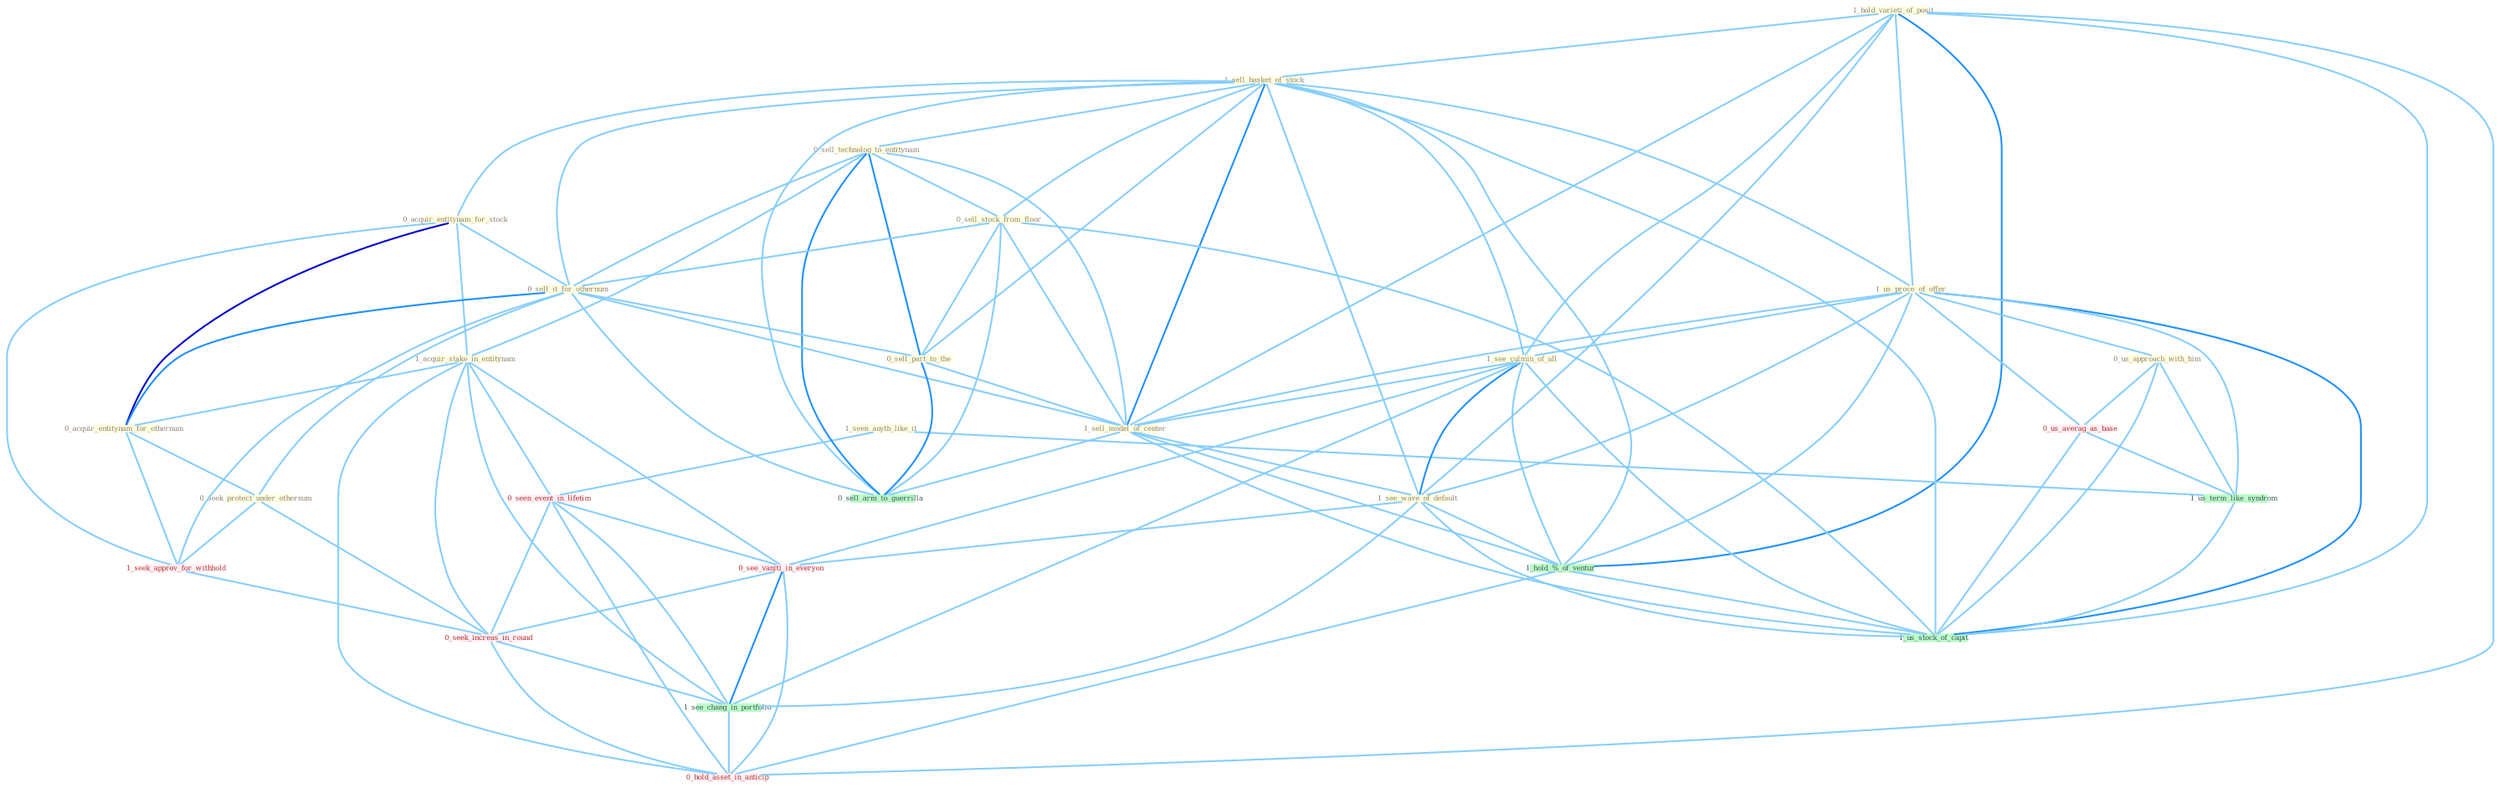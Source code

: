 Graph G{ 
    node
    [shape=polygon,style=filled,width=.5,height=.06,color="#BDFCC9",fixedsize=true,fontsize=4,
    fontcolor="#2f4f4f"];
    {node
    [color="#ffffe0", fontcolor="#8b7d6b"] "1_hold_varieti_of_posit " "1_sell_basket_of_stock " "1_seen_anyth_like_it " "0_acquir_entitynam_for_stock " "0_sell_technolog_to_entitynam " "1_us_proce_of_offer " "0_sell_stock_from_floor " "1_see_culmin_of_all " "0_sell_it_for_othernum " "1_acquir_stake_in_entitynam " "0_acquir_entitynam_for_othernum " "0_us_approach_with_him " "0_sell_part_to_the " "1_sell_model_of_center " "0_seek_protect_under_othernum " "1_see_wave_of_default "}
{node [color="#fff0f5", fontcolor="#b22222"] "0_seen_event_in_lifetim " "0_us_averag_as_base " "1_seek_approv_for_withhold " "0_see_vaniti_in_everyon " "0_seek_increas_in_round " "0_hold_asset_in_anticip "}
edge [color="#B0E2FF"];

	"1_hold_varieti_of_posit " -- "1_sell_basket_of_stock " [w="1", color="#87cefa" ];
	"1_hold_varieti_of_posit " -- "1_us_proce_of_offer " [w="1", color="#87cefa" ];
	"1_hold_varieti_of_posit " -- "1_see_culmin_of_all " [w="1", color="#87cefa" ];
	"1_hold_varieti_of_posit " -- "1_sell_model_of_center " [w="1", color="#87cefa" ];
	"1_hold_varieti_of_posit " -- "1_see_wave_of_default " [w="1", color="#87cefa" ];
	"1_hold_varieti_of_posit " -- "1_hold_%_of_ventur " [w="2", color="#1e90ff" , len=0.8];
	"1_hold_varieti_of_posit " -- "1_us_stock_of_capit " [w="1", color="#87cefa" ];
	"1_hold_varieti_of_posit " -- "0_hold_asset_in_anticip " [w="1", color="#87cefa" ];
	"1_sell_basket_of_stock " -- "0_acquir_entitynam_for_stock " [w="1", color="#87cefa" ];
	"1_sell_basket_of_stock " -- "0_sell_technolog_to_entitynam " [w="1", color="#87cefa" ];
	"1_sell_basket_of_stock " -- "1_us_proce_of_offer " [w="1", color="#87cefa" ];
	"1_sell_basket_of_stock " -- "0_sell_stock_from_floor " [w="1", color="#87cefa" ];
	"1_sell_basket_of_stock " -- "1_see_culmin_of_all " [w="1", color="#87cefa" ];
	"1_sell_basket_of_stock " -- "0_sell_it_for_othernum " [w="1", color="#87cefa" ];
	"1_sell_basket_of_stock " -- "0_sell_part_to_the " [w="1", color="#87cefa" ];
	"1_sell_basket_of_stock " -- "1_sell_model_of_center " [w="2", color="#1e90ff" , len=0.8];
	"1_sell_basket_of_stock " -- "1_see_wave_of_default " [w="1", color="#87cefa" ];
	"1_sell_basket_of_stock " -- "1_hold_%_of_ventur " [w="1", color="#87cefa" ];
	"1_sell_basket_of_stock " -- "0_sell_arm_to_guerrilla " [w="1", color="#87cefa" ];
	"1_sell_basket_of_stock " -- "1_us_stock_of_capit " [w="1", color="#87cefa" ];
	"1_seen_anyth_like_it " -- "0_seen_event_in_lifetim " [w="1", color="#87cefa" ];
	"1_seen_anyth_like_it " -- "1_us_term_like_syndrom " [w="1", color="#87cefa" ];
	"0_acquir_entitynam_for_stock " -- "0_sell_it_for_othernum " [w="1", color="#87cefa" ];
	"0_acquir_entitynam_for_stock " -- "1_acquir_stake_in_entitynam " [w="1", color="#87cefa" ];
	"0_acquir_entitynam_for_stock " -- "0_acquir_entitynam_for_othernum " [w="3", color="#0000cd" , len=0.6];
	"0_acquir_entitynam_for_stock " -- "1_seek_approv_for_withhold " [w="1", color="#87cefa" ];
	"0_sell_technolog_to_entitynam " -- "0_sell_stock_from_floor " [w="1", color="#87cefa" ];
	"0_sell_technolog_to_entitynam " -- "0_sell_it_for_othernum " [w="1", color="#87cefa" ];
	"0_sell_technolog_to_entitynam " -- "1_acquir_stake_in_entitynam " [w="1", color="#87cefa" ];
	"0_sell_technolog_to_entitynam " -- "0_sell_part_to_the " [w="2", color="#1e90ff" , len=0.8];
	"0_sell_technolog_to_entitynam " -- "1_sell_model_of_center " [w="1", color="#87cefa" ];
	"0_sell_technolog_to_entitynam " -- "0_sell_arm_to_guerrilla " [w="2", color="#1e90ff" , len=0.8];
	"1_us_proce_of_offer " -- "1_see_culmin_of_all " [w="1", color="#87cefa" ];
	"1_us_proce_of_offer " -- "0_us_approach_with_him " [w="1", color="#87cefa" ];
	"1_us_proce_of_offer " -- "1_sell_model_of_center " [w="1", color="#87cefa" ];
	"1_us_proce_of_offer " -- "1_see_wave_of_default " [w="1", color="#87cefa" ];
	"1_us_proce_of_offer " -- "0_us_averag_as_base " [w="1", color="#87cefa" ];
	"1_us_proce_of_offer " -- "1_us_term_like_syndrom " [w="1", color="#87cefa" ];
	"1_us_proce_of_offer " -- "1_hold_%_of_ventur " [w="1", color="#87cefa" ];
	"1_us_proce_of_offer " -- "1_us_stock_of_capit " [w="2", color="#1e90ff" , len=0.8];
	"0_sell_stock_from_floor " -- "0_sell_it_for_othernum " [w="1", color="#87cefa" ];
	"0_sell_stock_from_floor " -- "0_sell_part_to_the " [w="1", color="#87cefa" ];
	"0_sell_stock_from_floor " -- "1_sell_model_of_center " [w="1", color="#87cefa" ];
	"0_sell_stock_from_floor " -- "0_sell_arm_to_guerrilla " [w="1", color="#87cefa" ];
	"0_sell_stock_from_floor " -- "1_us_stock_of_capit " [w="1", color="#87cefa" ];
	"1_see_culmin_of_all " -- "1_sell_model_of_center " [w="1", color="#87cefa" ];
	"1_see_culmin_of_all " -- "1_see_wave_of_default " [w="2", color="#1e90ff" , len=0.8];
	"1_see_culmin_of_all " -- "1_hold_%_of_ventur " [w="1", color="#87cefa" ];
	"1_see_culmin_of_all " -- "0_see_vaniti_in_everyon " [w="1", color="#87cefa" ];
	"1_see_culmin_of_all " -- "1_us_stock_of_capit " [w="1", color="#87cefa" ];
	"1_see_culmin_of_all " -- "1_see_chang_in_portfolio " [w="1", color="#87cefa" ];
	"0_sell_it_for_othernum " -- "0_acquir_entitynam_for_othernum " [w="2", color="#1e90ff" , len=0.8];
	"0_sell_it_for_othernum " -- "0_sell_part_to_the " [w="1", color="#87cefa" ];
	"0_sell_it_for_othernum " -- "1_sell_model_of_center " [w="1", color="#87cefa" ];
	"0_sell_it_for_othernum " -- "0_seek_protect_under_othernum " [w="1", color="#87cefa" ];
	"0_sell_it_for_othernum " -- "1_seek_approv_for_withhold " [w="1", color="#87cefa" ];
	"0_sell_it_for_othernum " -- "0_sell_arm_to_guerrilla " [w="1", color="#87cefa" ];
	"1_acquir_stake_in_entitynam " -- "0_acquir_entitynam_for_othernum " [w="1", color="#87cefa" ];
	"1_acquir_stake_in_entitynam " -- "0_seen_event_in_lifetim " [w="1", color="#87cefa" ];
	"1_acquir_stake_in_entitynam " -- "0_see_vaniti_in_everyon " [w="1", color="#87cefa" ];
	"1_acquir_stake_in_entitynam " -- "0_seek_increas_in_round " [w="1", color="#87cefa" ];
	"1_acquir_stake_in_entitynam " -- "1_see_chang_in_portfolio " [w="1", color="#87cefa" ];
	"1_acquir_stake_in_entitynam " -- "0_hold_asset_in_anticip " [w="1", color="#87cefa" ];
	"0_acquir_entitynam_for_othernum " -- "0_seek_protect_under_othernum " [w="1", color="#87cefa" ];
	"0_acquir_entitynam_for_othernum " -- "1_seek_approv_for_withhold " [w="1", color="#87cefa" ];
	"0_us_approach_with_him " -- "0_us_averag_as_base " [w="1", color="#87cefa" ];
	"0_us_approach_with_him " -- "1_us_term_like_syndrom " [w="1", color="#87cefa" ];
	"0_us_approach_with_him " -- "1_us_stock_of_capit " [w="1", color="#87cefa" ];
	"0_sell_part_to_the " -- "1_sell_model_of_center " [w="1", color="#87cefa" ];
	"0_sell_part_to_the " -- "0_sell_arm_to_guerrilla " [w="2", color="#1e90ff" , len=0.8];
	"1_sell_model_of_center " -- "1_see_wave_of_default " [w="1", color="#87cefa" ];
	"1_sell_model_of_center " -- "1_hold_%_of_ventur " [w="1", color="#87cefa" ];
	"1_sell_model_of_center " -- "0_sell_arm_to_guerrilla " [w="1", color="#87cefa" ];
	"1_sell_model_of_center " -- "1_us_stock_of_capit " [w="1", color="#87cefa" ];
	"0_seek_protect_under_othernum " -- "1_seek_approv_for_withhold " [w="1", color="#87cefa" ];
	"0_seek_protect_under_othernum " -- "0_seek_increas_in_round " [w="1", color="#87cefa" ];
	"1_see_wave_of_default " -- "1_hold_%_of_ventur " [w="1", color="#87cefa" ];
	"1_see_wave_of_default " -- "0_see_vaniti_in_everyon " [w="1", color="#87cefa" ];
	"1_see_wave_of_default " -- "1_us_stock_of_capit " [w="1", color="#87cefa" ];
	"1_see_wave_of_default " -- "1_see_chang_in_portfolio " [w="1", color="#87cefa" ];
	"0_seen_event_in_lifetim " -- "0_see_vaniti_in_everyon " [w="1", color="#87cefa" ];
	"0_seen_event_in_lifetim " -- "0_seek_increas_in_round " [w="1", color="#87cefa" ];
	"0_seen_event_in_lifetim " -- "1_see_chang_in_portfolio " [w="1", color="#87cefa" ];
	"0_seen_event_in_lifetim " -- "0_hold_asset_in_anticip " [w="1", color="#87cefa" ];
	"0_us_averag_as_base " -- "1_us_term_like_syndrom " [w="1", color="#87cefa" ];
	"0_us_averag_as_base " -- "1_us_stock_of_capit " [w="1", color="#87cefa" ];
	"1_us_term_like_syndrom " -- "1_us_stock_of_capit " [w="1", color="#87cefa" ];
	"1_seek_approv_for_withhold " -- "0_seek_increas_in_round " [w="1", color="#87cefa" ];
	"1_hold_%_of_ventur " -- "1_us_stock_of_capit " [w="1", color="#87cefa" ];
	"1_hold_%_of_ventur " -- "0_hold_asset_in_anticip " [w="1", color="#87cefa" ];
	"0_see_vaniti_in_everyon " -- "0_seek_increas_in_round " [w="1", color="#87cefa" ];
	"0_see_vaniti_in_everyon " -- "1_see_chang_in_portfolio " [w="2", color="#1e90ff" , len=0.8];
	"0_see_vaniti_in_everyon " -- "0_hold_asset_in_anticip " [w="1", color="#87cefa" ];
	"0_seek_increas_in_round " -- "1_see_chang_in_portfolio " [w="1", color="#87cefa" ];
	"0_seek_increas_in_round " -- "0_hold_asset_in_anticip " [w="1", color="#87cefa" ];
	"1_see_chang_in_portfolio " -- "0_hold_asset_in_anticip " [w="1", color="#87cefa" ];
}